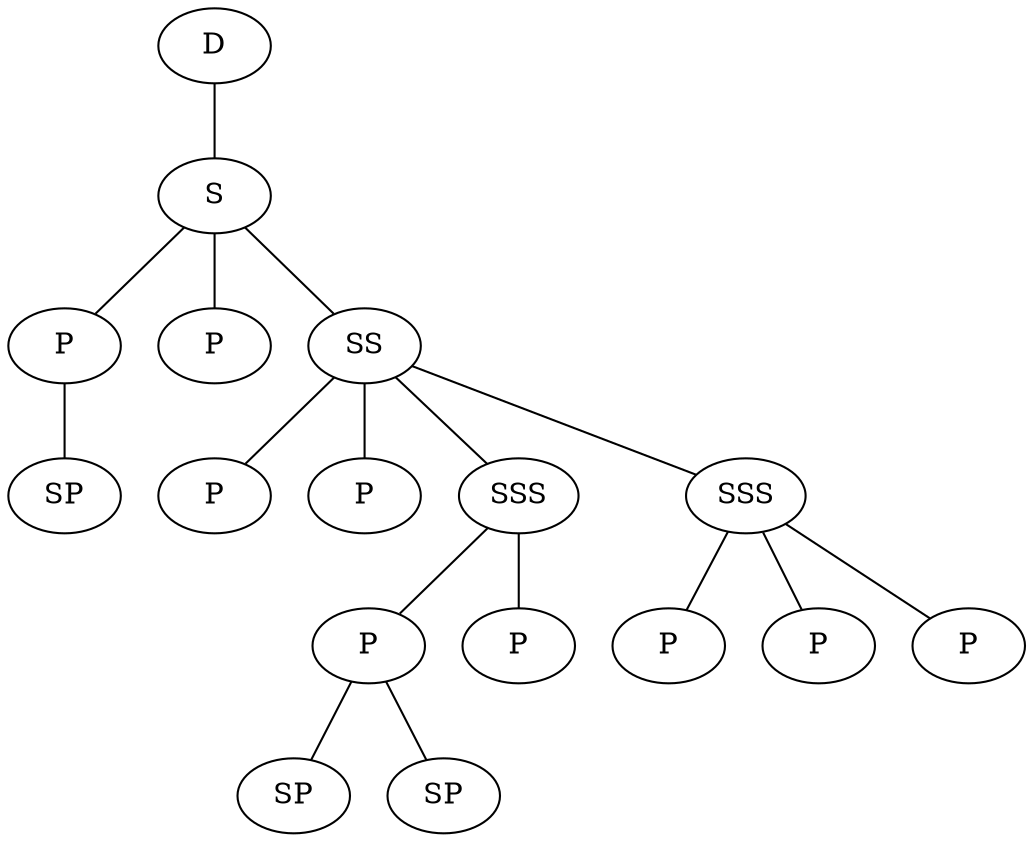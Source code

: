 graph {
  S1 [label="S"]
  P1 [label="P"]
  P2 [label="P"]
  SS1 [label="SS"]
  SP1 [label="SP"]
  P3 [label="P"]
  P4 [label="P"]
  SSS1 [label="SSS"]
  SSS2 [label="SSS"]
  P5 [label="P"]
  P6 [label="P"]
  SP2 [label="SP"]
  SP3 [label="SP"]
  P7 [label="P"]
  P8 [label="P"]
  P9 [label="P"]
  D -- S1
  S1 -- P1
  S1 -- P2
  S1 -- SS1
  P1 -- SP1
  SS1 -- P3
  SS1 -- P4
  SS1 -- SSS1
  SS1 -- SSS2
  SSS1 -- P5
  SSS1 -- P6
  P5 -- SP2
  P5 -- SP3
  SSS2 -- P7
  SSS2 -- P8
  SSS2 -- P9
}
